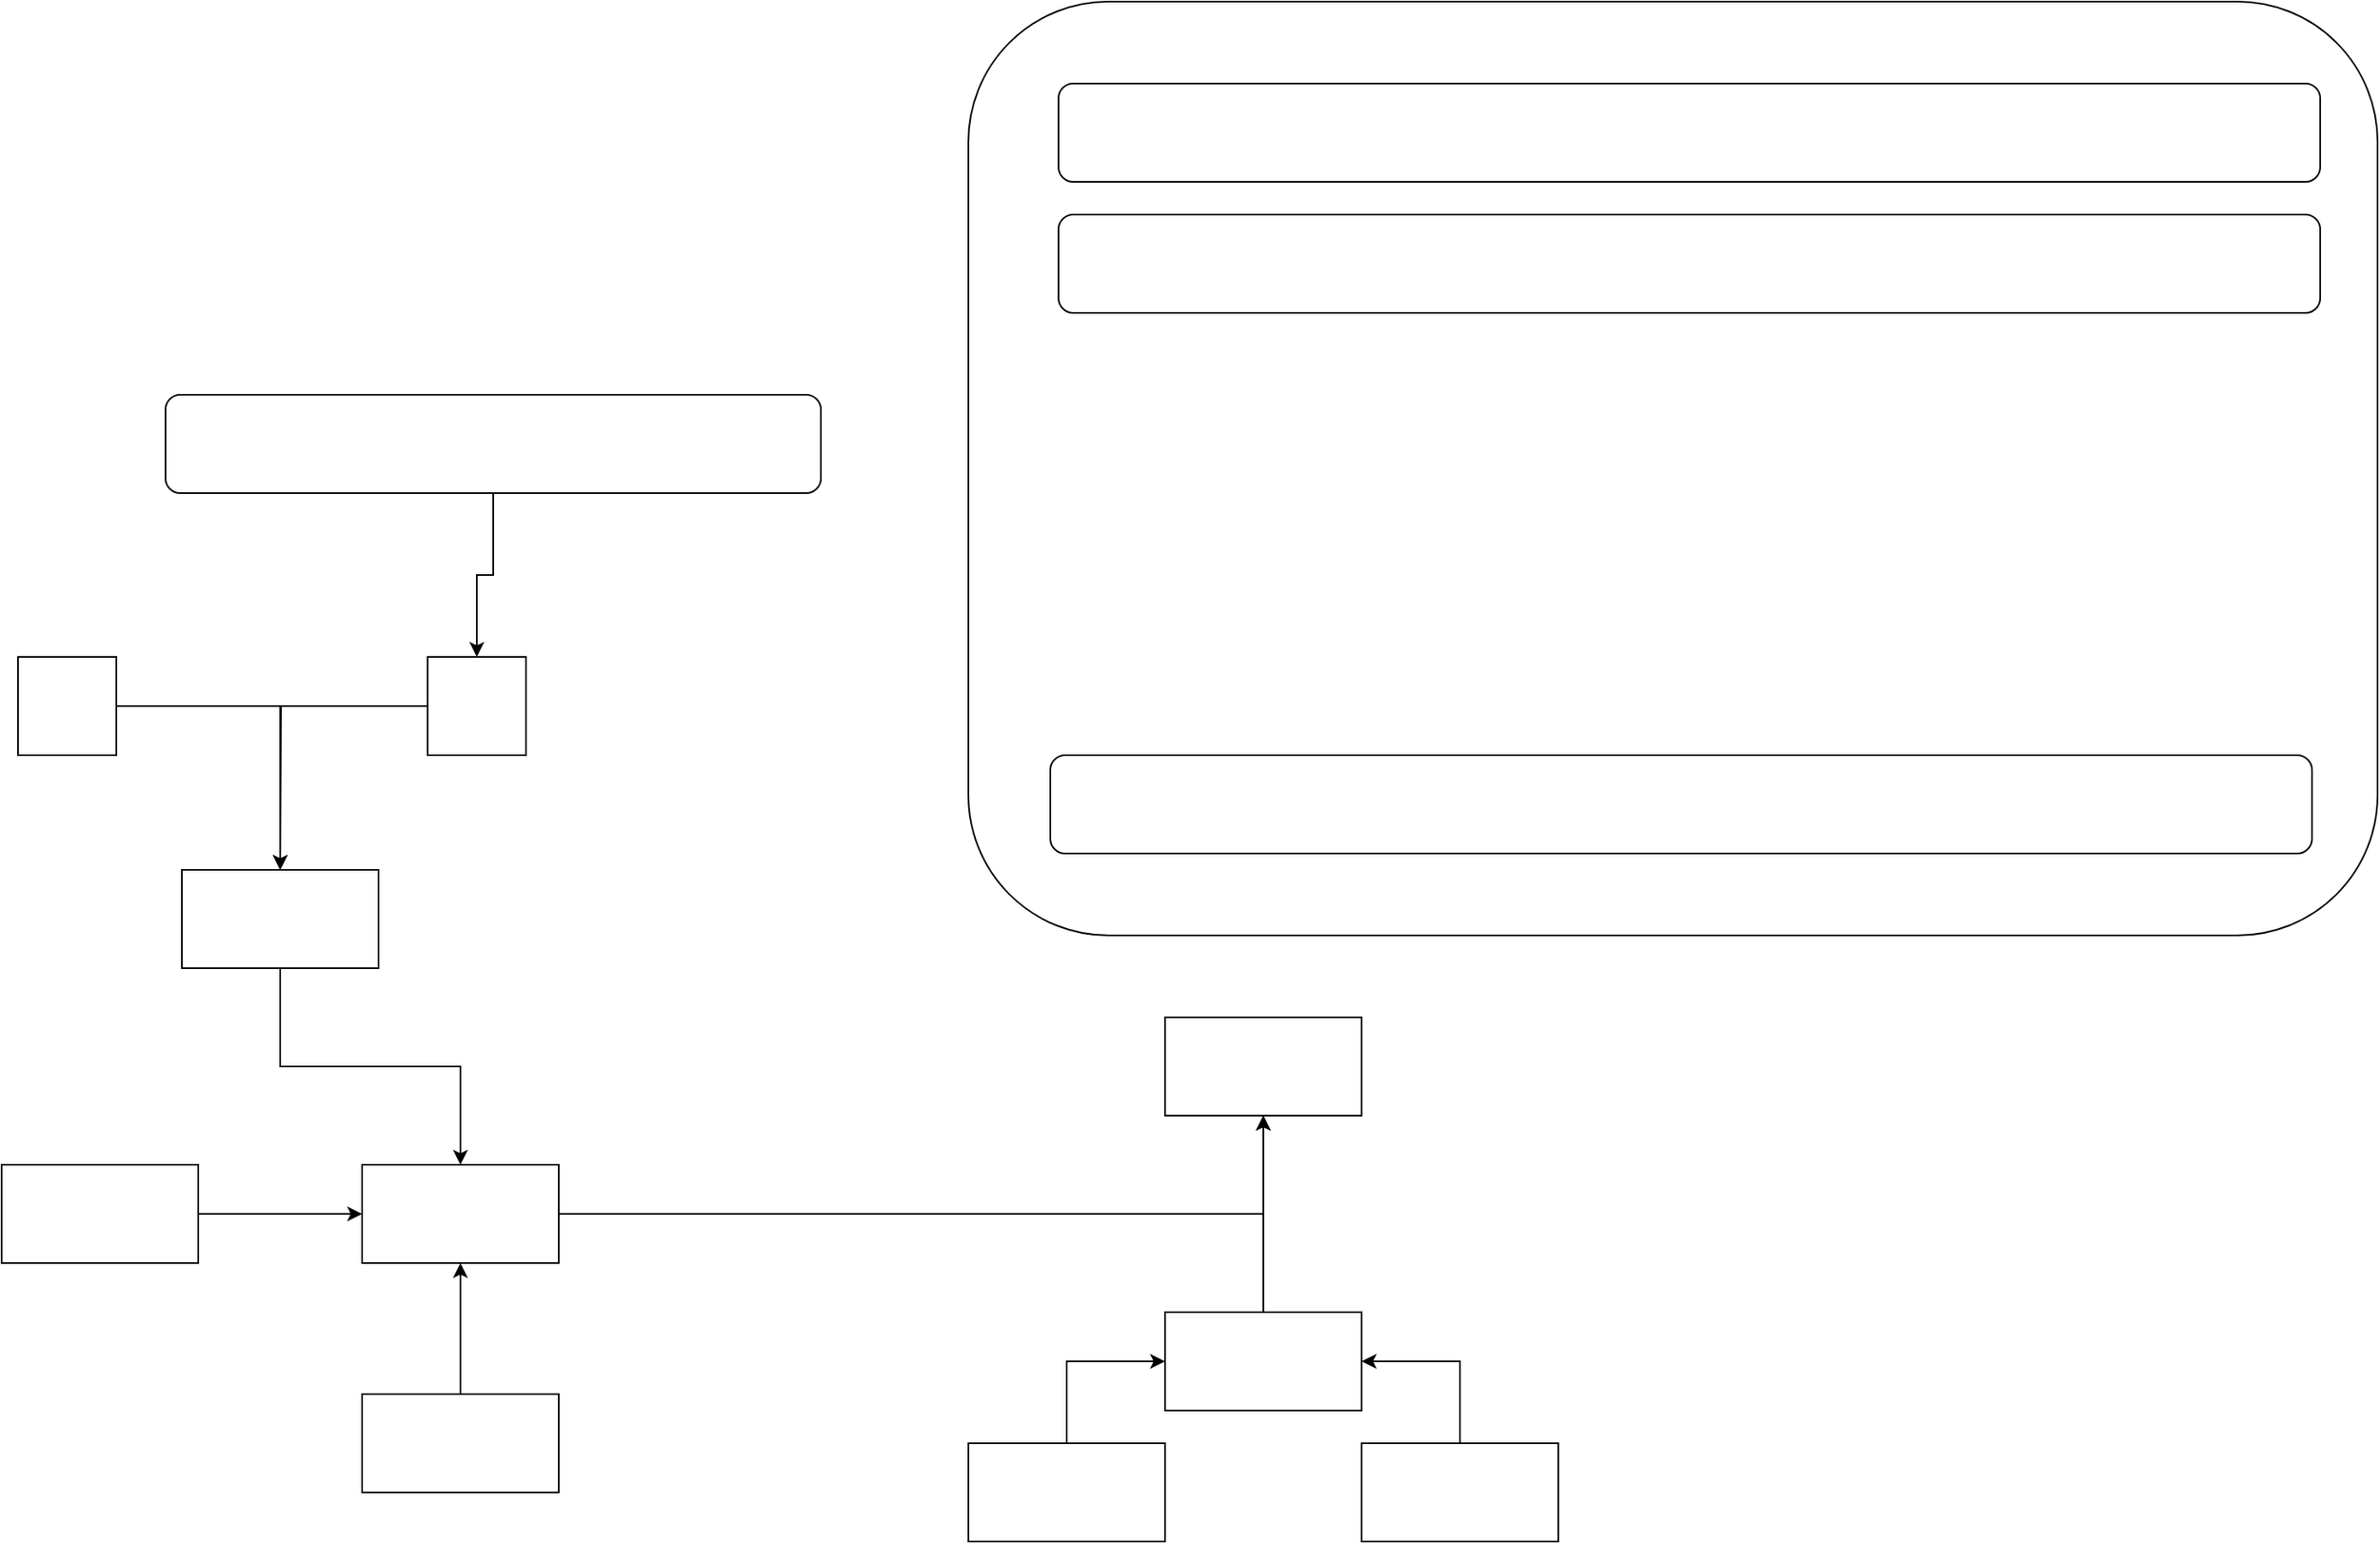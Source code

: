 <mxfile version="21.6.6" type="github">
  <diagram name="Page-1" id="bfe91b75-5d2c-26a0-9c1d-138518896778">
    <mxGraphModel dx="2589" dy="1242" grid="1" gridSize="10" guides="1" tooltips="1" connect="1" arrows="1" fold="1" page="1" pageScale="1" pageWidth="1100" pageHeight="850" background="none" math="0" shadow="0">
      <root>
        <mxCell id="0" />
        <mxCell id="1" parent="0" />
        <mxCell id="vVRaeqYQq7h0Rnx18Put-1" value="" style="rounded=1;whiteSpace=wrap;html=1;" vertex="1" parent="1">
          <mxGeometry x="360" y="80" width="860" height="570" as="geometry" />
        </mxCell>
        <mxCell id="vVRaeqYQq7h0Rnx18Put-2" value="" style="rounded=1;whiteSpace=wrap;html=1;" vertex="1" parent="1">
          <mxGeometry x="410" y="540" width="770" height="60" as="geometry" />
        </mxCell>
        <mxCell id="vVRaeqYQq7h0Rnx18Put-3" value="" style="rounded=1;whiteSpace=wrap;html=1;" vertex="1" parent="1">
          <mxGeometry x="415" y="210" width="770" height="60" as="geometry" />
        </mxCell>
        <mxCell id="vVRaeqYQq7h0Rnx18Put-4" value="" style="rounded=1;whiteSpace=wrap;html=1;" vertex="1" parent="1">
          <mxGeometry x="415" y="130" width="770" height="60" as="geometry" />
        </mxCell>
        <mxCell id="vVRaeqYQq7h0Rnx18Put-13" style="edgeStyle=orthogonalEdgeStyle;rounded=0;orthogonalLoop=1;jettySize=auto;html=1;entryX=0;entryY=0.5;entryDx=0;entryDy=0;" edge="1" parent="1" source="vVRaeqYQq7h0Rnx18Put-5" target="vVRaeqYQq7h0Rnx18Put-7">
          <mxGeometry relative="1" as="geometry" />
        </mxCell>
        <mxCell id="vVRaeqYQq7h0Rnx18Put-5" value="" style="rounded=0;whiteSpace=wrap;html=1;" vertex="1" parent="1">
          <mxGeometry x="360" y="960" width="120" height="60" as="geometry" />
        </mxCell>
        <mxCell id="vVRaeqYQq7h0Rnx18Put-14" style="edgeStyle=orthogonalEdgeStyle;rounded=0;orthogonalLoop=1;jettySize=auto;html=1;entryX=1;entryY=0.5;entryDx=0;entryDy=0;" edge="1" parent="1" source="vVRaeqYQq7h0Rnx18Put-6" target="vVRaeqYQq7h0Rnx18Put-7">
          <mxGeometry relative="1" as="geometry" />
        </mxCell>
        <mxCell id="vVRaeqYQq7h0Rnx18Put-6" value="" style="rounded=0;whiteSpace=wrap;html=1;" vertex="1" parent="1">
          <mxGeometry x="600" y="960" width="120" height="60" as="geometry" />
        </mxCell>
        <mxCell id="vVRaeqYQq7h0Rnx18Put-12" style="edgeStyle=orthogonalEdgeStyle;rounded=0;orthogonalLoop=1;jettySize=auto;html=1;entryX=0.5;entryY=1;entryDx=0;entryDy=0;" edge="1" parent="1" source="vVRaeqYQq7h0Rnx18Put-7" target="vVRaeqYQq7h0Rnx18Put-10">
          <mxGeometry relative="1" as="geometry" />
        </mxCell>
        <mxCell id="vVRaeqYQq7h0Rnx18Put-7" value="" style="rounded=0;whiteSpace=wrap;html=1;" vertex="1" parent="1">
          <mxGeometry x="480" y="880" width="120" height="60" as="geometry" />
        </mxCell>
        <mxCell id="vVRaeqYQq7h0Rnx18Put-11" value="" style="edgeStyle=orthogonalEdgeStyle;rounded=0;orthogonalLoop=1;jettySize=auto;html=1;" edge="1" parent="1" source="vVRaeqYQq7h0Rnx18Put-8" target="vVRaeqYQq7h0Rnx18Put-10">
          <mxGeometry relative="1" as="geometry" />
        </mxCell>
        <mxCell id="vVRaeqYQq7h0Rnx18Put-8" value="" style="rounded=0;whiteSpace=wrap;html=1;" vertex="1" parent="1">
          <mxGeometry x="-10" y="790" width="120" height="60" as="geometry" />
        </mxCell>
        <mxCell id="vVRaeqYQq7h0Rnx18Put-10" value="" style="whiteSpace=wrap;html=1;rounded=0;" vertex="1" parent="1">
          <mxGeometry x="480" y="700" width="120" height="60" as="geometry" />
        </mxCell>
        <mxCell id="vVRaeqYQq7h0Rnx18Put-22" style="edgeStyle=orthogonalEdgeStyle;rounded=0;orthogonalLoop=1;jettySize=auto;html=1;entryX=0.5;entryY=0;entryDx=0;entryDy=0;" edge="1" parent="1" source="vVRaeqYQq7h0Rnx18Put-21" target="vVRaeqYQq7h0Rnx18Put-8">
          <mxGeometry relative="1" as="geometry" />
        </mxCell>
        <mxCell id="vVRaeqYQq7h0Rnx18Put-21" value="" style="rounded=0;whiteSpace=wrap;html=1;" vertex="1" parent="1">
          <mxGeometry x="-120" y="610" width="120" height="60" as="geometry" />
        </mxCell>
        <mxCell id="vVRaeqYQq7h0Rnx18Put-26" style="edgeStyle=orthogonalEdgeStyle;rounded=0;orthogonalLoop=1;jettySize=auto;html=1;entryX=0.5;entryY=0;entryDx=0;entryDy=0;" edge="1" parent="1" source="vVRaeqYQq7h0Rnx18Put-23" target="vVRaeqYQq7h0Rnx18Put-21">
          <mxGeometry relative="1" as="geometry">
            <mxPoint x="-100" y="580" as="targetPoint" />
          </mxGeometry>
        </mxCell>
        <mxCell id="vVRaeqYQq7h0Rnx18Put-23" value="" style="rounded=0;whiteSpace=wrap;html=1;" vertex="1" parent="1">
          <mxGeometry x="-220" y="480" width="60" height="60" as="geometry" />
        </mxCell>
        <mxCell id="vVRaeqYQq7h0Rnx18Put-25" style="edgeStyle=orthogonalEdgeStyle;rounded=0;orthogonalLoop=1;jettySize=auto;html=1;" edge="1" parent="1" source="vVRaeqYQq7h0Rnx18Put-24">
          <mxGeometry relative="1" as="geometry">
            <mxPoint x="-60" y="610" as="targetPoint" />
          </mxGeometry>
        </mxCell>
        <mxCell id="vVRaeqYQq7h0Rnx18Put-24" value="" style="rounded=0;whiteSpace=wrap;html=1;" vertex="1" parent="1">
          <mxGeometry x="30" y="480" width="60" height="60" as="geometry" />
        </mxCell>
        <mxCell id="vVRaeqYQq7h0Rnx18Put-28" style="edgeStyle=orthogonalEdgeStyle;rounded=0;orthogonalLoop=1;jettySize=auto;html=1;" edge="1" parent="1" source="vVRaeqYQq7h0Rnx18Put-27" target="vVRaeqYQq7h0Rnx18Put-8">
          <mxGeometry relative="1" as="geometry" />
        </mxCell>
        <mxCell id="vVRaeqYQq7h0Rnx18Put-27" value="" style="rounded=0;whiteSpace=wrap;html=1;" vertex="1" parent="1">
          <mxGeometry x="-230" y="790" width="120" height="60" as="geometry" />
        </mxCell>
        <mxCell id="vVRaeqYQq7h0Rnx18Put-30" style="edgeStyle=orthogonalEdgeStyle;rounded=0;orthogonalLoop=1;jettySize=auto;html=1;entryX=0.5;entryY=1;entryDx=0;entryDy=0;" edge="1" parent="1" source="vVRaeqYQq7h0Rnx18Put-29" target="vVRaeqYQq7h0Rnx18Put-8">
          <mxGeometry relative="1" as="geometry" />
        </mxCell>
        <mxCell id="vVRaeqYQq7h0Rnx18Put-29" value="" style="rounded=0;whiteSpace=wrap;html=1;" vertex="1" parent="1">
          <mxGeometry x="-10" y="930" width="120" height="60" as="geometry" />
        </mxCell>
        <mxCell id="vVRaeqYQq7h0Rnx18Put-34" style="edgeStyle=orthogonalEdgeStyle;rounded=0;orthogonalLoop=1;jettySize=auto;html=1;entryX=0.5;entryY=0;entryDx=0;entryDy=0;" edge="1" parent="1" source="vVRaeqYQq7h0Rnx18Put-33" target="vVRaeqYQq7h0Rnx18Put-24">
          <mxGeometry relative="1" as="geometry" />
        </mxCell>
        <mxCell id="vVRaeqYQq7h0Rnx18Put-33" value="" style="rounded=1;whiteSpace=wrap;html=1;" vertex="1" parent="1">
          <mxGeometry x="-130" y="320" width="400" height="60" as="geometry" />
        </mxCell>
      </root>
    </mxGraphModel>
  </diagram>
</mxfile>
